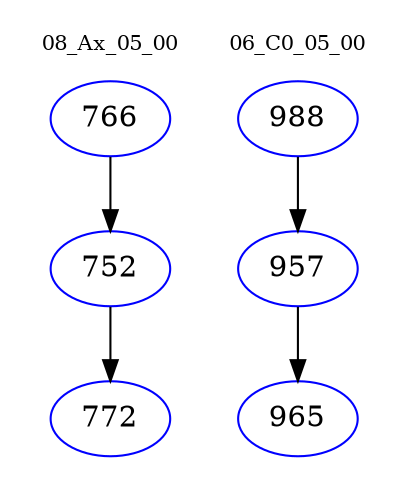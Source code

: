 digraph{
subgraph cluster_0 {
color = white
label = "08_Ax_05_00";
fontsize=10;
T0_766 [label="766", color="blue"]
T0_766 -> T0_752 [color="black"]
T0_752 [label="752", color="blue"]
T0_752 -> T0_772 [color="black"]
T0_772 [label="772", color="blue"]
}
subgraph cluster_1 {
color = white
label = "06_C0_05_00";
fontsize=10;
T1_988 [label="988", color="blue"]
T1_988 -> T1_957 [color="black"]
T1_957 [label="957", color="blue"]
T1_957 -> T1_965 [color="black"]
T1_965 [label="965", color="blue"]
}
}
